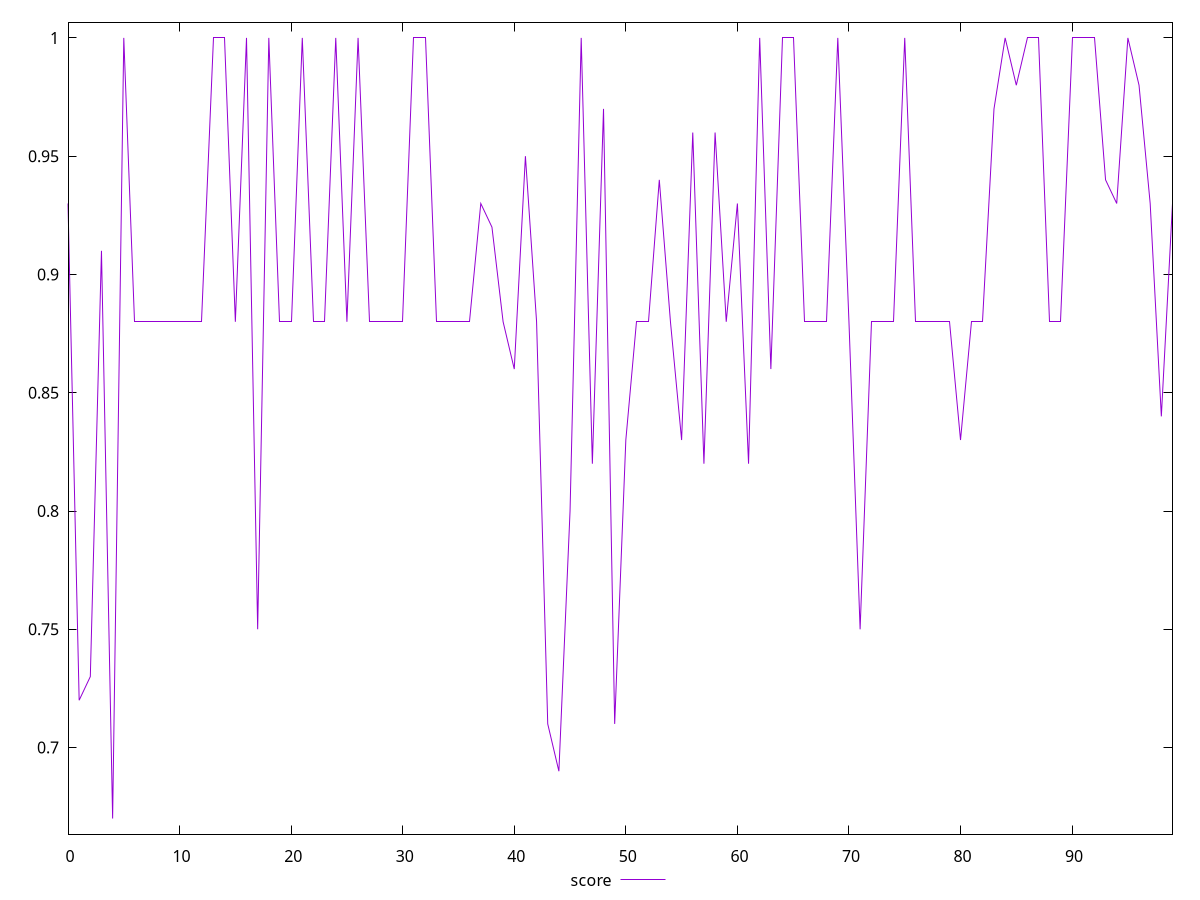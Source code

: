reset

$score <<EOF
0 0.93
1 0.72
2 0.73
3 0.91
4 0.67
5 1
6 0.88
7 0.88
8 0.88
9 0.88
10 0.88
11 0.88
12 0.88
13 1
14 1
15 0.88
16 1
17 0.75
18 1
19 0.88
20 0.88
21 1
22 0.88
23 0.88
24 1
25 0.88
26 1
27 0.88
28 0.88
29 0.88
30 0.88
31 1
32 1
33 0.88
34 0.88
35 0.88
36 0.88
37 0.93
38 0.92
39 0.88
40 0.86
41 0.95
42 0.88
43 0.71
44 0.69
45 0.8
46 1
47 0.82
48 0.97
49 0.71
50 0.83
51 0.88
52 0.88
53 0.94
54 0.88
55 0.83
56 0.96
57 0.82
58 0.96
59 0.88
60 0.93
61 0.82
62 1
63 0.86
64 1
65 1
66 0.88
67 0.88
68 0.88
69 1
70 0.88
71 0.75
72 0.88
73 0.88
74 0.88
75 1
76 0.88
77 0.88
78 0.88
79 0.88
80 0.83
81 0.88
82 0.88
83 0.97
84 1
85 0.98
86 1
87 1
88 0.88
89 0.88
90 1
91 1
92 1
93 0.94
94 0.93
95 1
96 0.98
97 0.93
98 0.84
99 0.93
EOF

set key outside below
set xrange [0:99]
set yrange [0.6634:1.0066]
set trange [0.6634:1.0066]
set terminal svg size 640, 500 enhanced background rgb 'white'
set output "reprap/unused-css-rules/samples/pages+cached+noexternal+nomedia+nocss+nojs/score/values.svg"

plot $score title "score" with line

reset
